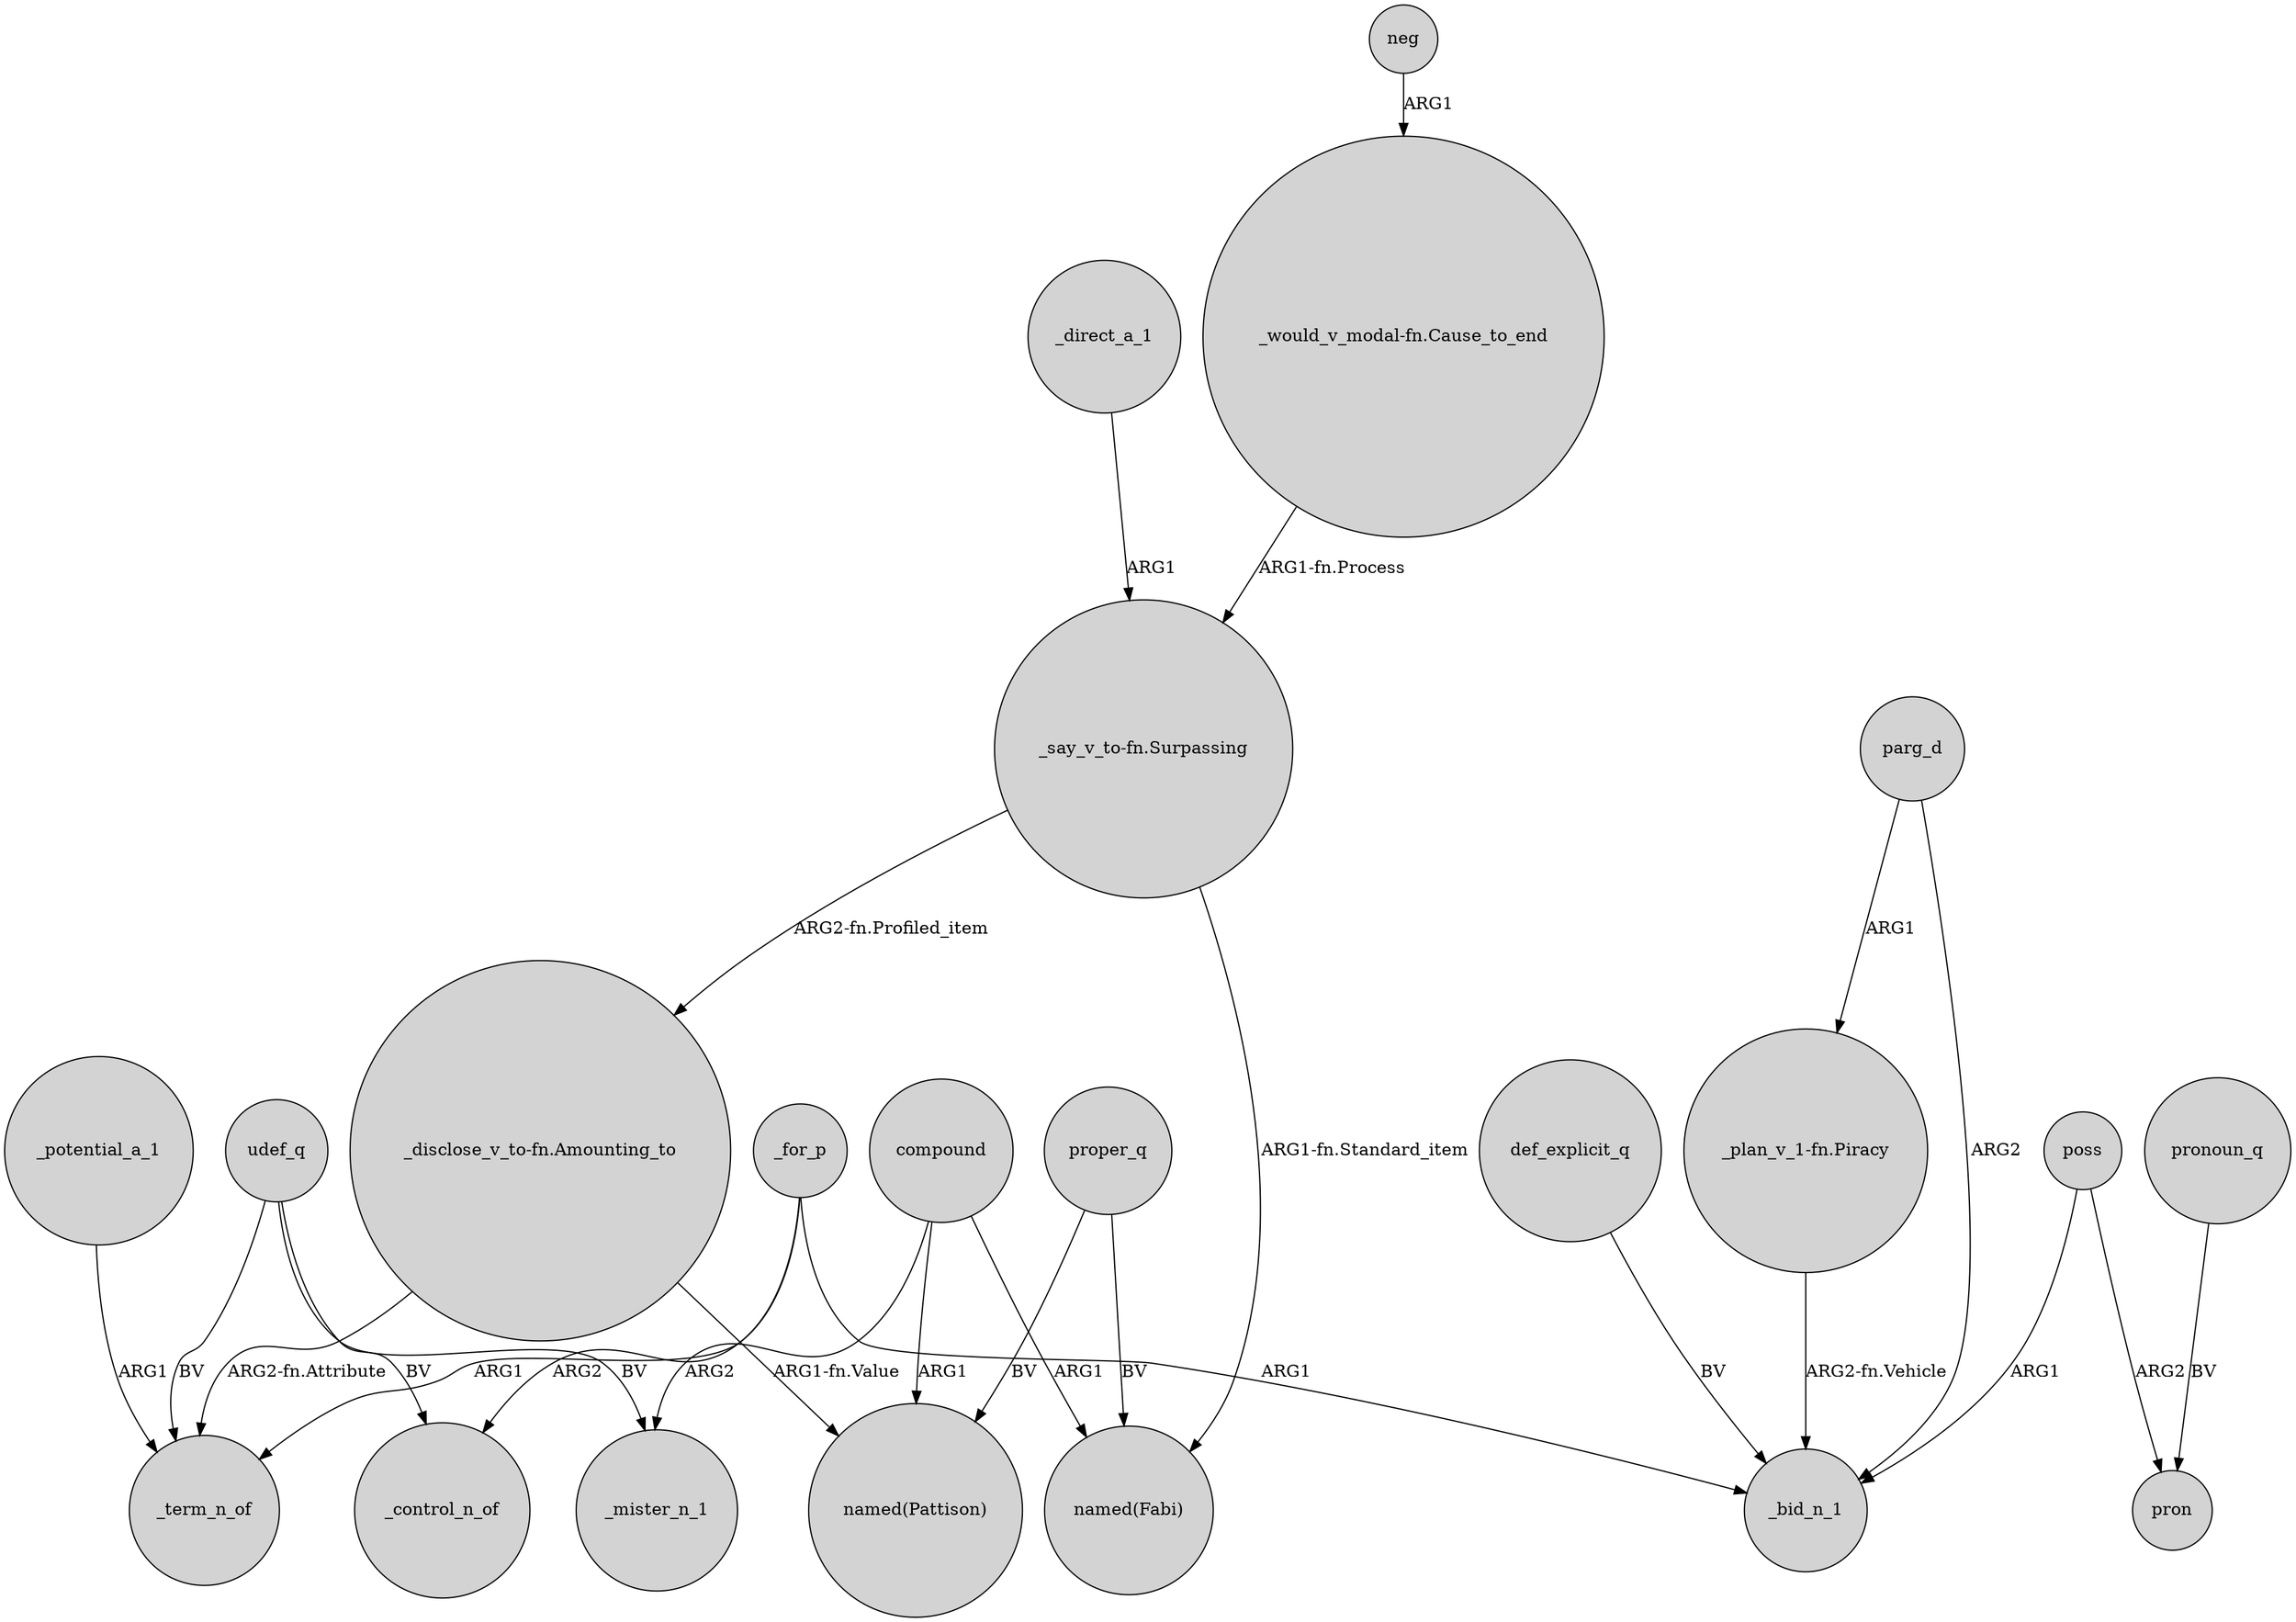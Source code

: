 digraph {
	node [shape=circle style=filled]
	udef_q -> _term_n_of [label=BV]
	compound -> _mister_n_1 [label=ARG2]
	udef_q -> _control_n_of [label=BV]
	poss -> _bid_n_1 [label=ARG1]
	_potential_a_1 -> _term_n_of [label=ARG1]
	"_disclose_v_to-fn.Amounting_to" -> "named(Pattison)" [label="ARG1-fn.Value"]
	udef_q -> _mister_n_1 [label=BV]
	pronoun_q -> pron [label=BV]
	_for_p -> _control_n_of [label=ARG2]
	def_explicit_q -> _bid_n_1 [label=BV]
	poss -> pron [label=ARG2]
	proper_q -> "named(Pattison)" [label=BV]
	"_plan_v_1-fn.Piracy" -> _bid_n_1 [label="ARG2-fn.Vehicle"]
	_direct_a_1 -> "_say_v_to-fn.Surpassing" [label=ARG1]
	parg_d -> _bid_n_1 [label=ARG2]
	"_would_v_modal-fn.Cause_to_end" -> "_say_v_to-fn.Surpassing" [label="ARG1-fn.Process"]
	compound -> "named(Pattison)" [label=ARG1]
	"_disclose_v_to-fn.Amounting_to" -> _term_n_of [label="ARG2-fn.Attribute"]
	neg -> "_would_v_modal-fn.Cause_to_end" [label=ARG1]
	parg_d -> "_plan_v_1-fn.Piracy" [label=ARG1]
	compound -> "named(Fabi)" [label=ARG1]
	_for_p -> _term_n_of [label=ARG1]
	"_say_v_to-fn.Surpassing" -> "named(Fabi)" [label="ARG1-fn.Standard_item"]
	proper_q -> "named(Fabi)" [label=BV]
	_for_p -> _bid_n_1 [label=ARG1]
	"_say_v_to-fn.Surpassing" -> "_disclose_v_to-fn.Amounting_to" [label="ARG2-fn.Profiled_item"]
}
